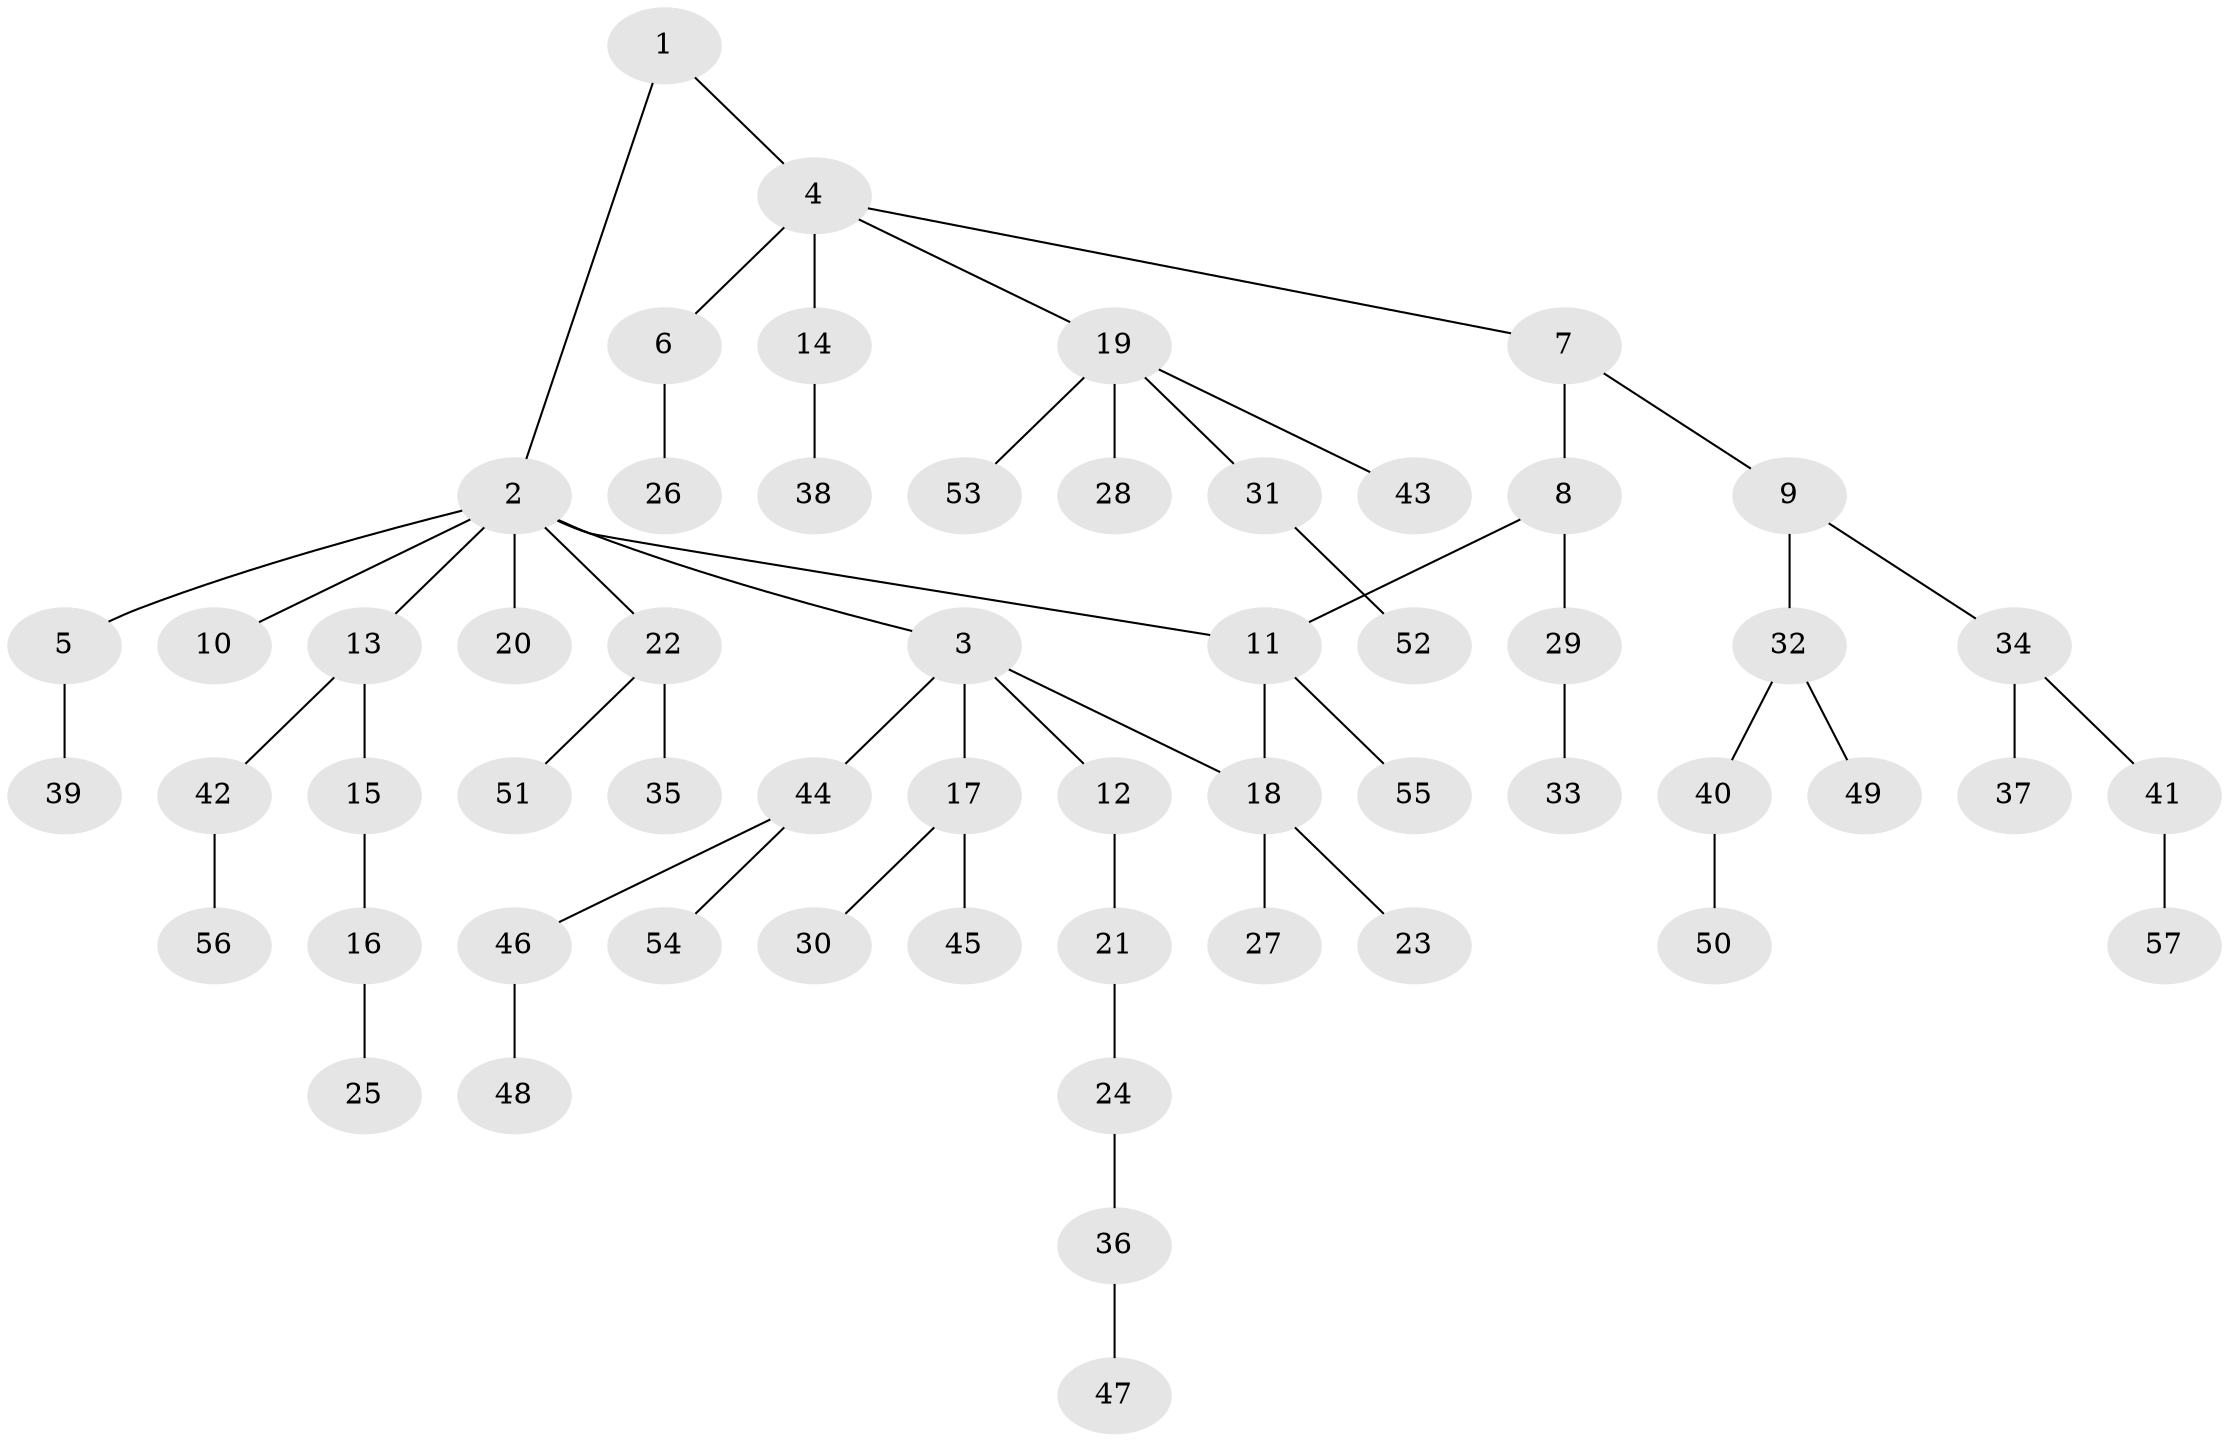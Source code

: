 // Generated by graph-tools (version 1.1) at 2025/10/02/27/25 16:10:55]
// undirected, 57 vertices, 58 edges
graph export_dot {
graph [start="1"]
  node [color=gray90,style=filled];
  1;
  2;
  3;
  4;
  5;
  6;
  7;
  8;
  9;
  10;
  11;
  12;
  13;
  14;
  15;
  16;
  17;
  18;
  19;
  20;
  21;
  22;
  23;
  24;
  25;
  26;
  27;
  28;
  29;
  30;
  31;
  32;
  33;
  34;
  35;
  36;
  37;
  38;
  39;
  40;
  41;
  42;
  43;
  44;
  45;
  46;
  47;
  48;
  49;
  50;
  51;
  52;
  53;
  54;
  55;
  56;
  57;
  1 -- 2;
  1 -- 4;
  2 -- 3;
  2 -- 5;
  2 -- 10;
  2 -- 13;
  2 -- 20;
  2 -- 22;
  2 -- 11;
  3 -- 12;
  3 -- 17;
  3 -- 18;
  3 -- 44;
  4 -- 6;
  4 -- 7;
  4 -- 14;
  4 -- 19;
  5 -- 39;
  6 -- 26;
  7 -- 8;
  7 -- 9;
  8 -- 11;
  8 -- 29;
  9 -- 32;
  9 -- 34;
  11 -- 55;
  11 -- 18;
  12 -- 21;
  13 -- 15;
  13 -- 42;
  14 -- 38;
  15 -- 16;
  16 -- 25;
  17 -- 30;
  17 -- 45;
  18 -- 23;
  18 -- 27;
  19 -- 28;
  19 -- 31;
  19 -- 43;
  19 -- 53;
  21 -- 24;
  22 -- 35;
  22 -- 51;
  24 -- 36;
  29 -- 33;
  31 -- 52;
  32 -- 40;
  32 -- 49;
  34 -- 37;
  34 -- 41;
  36 -- 47;
  40 -- 50;
  41 -- 57;
  42 -- 56;
  44 -- 46;
  44 -- 54;
  46 -- 48;
}
